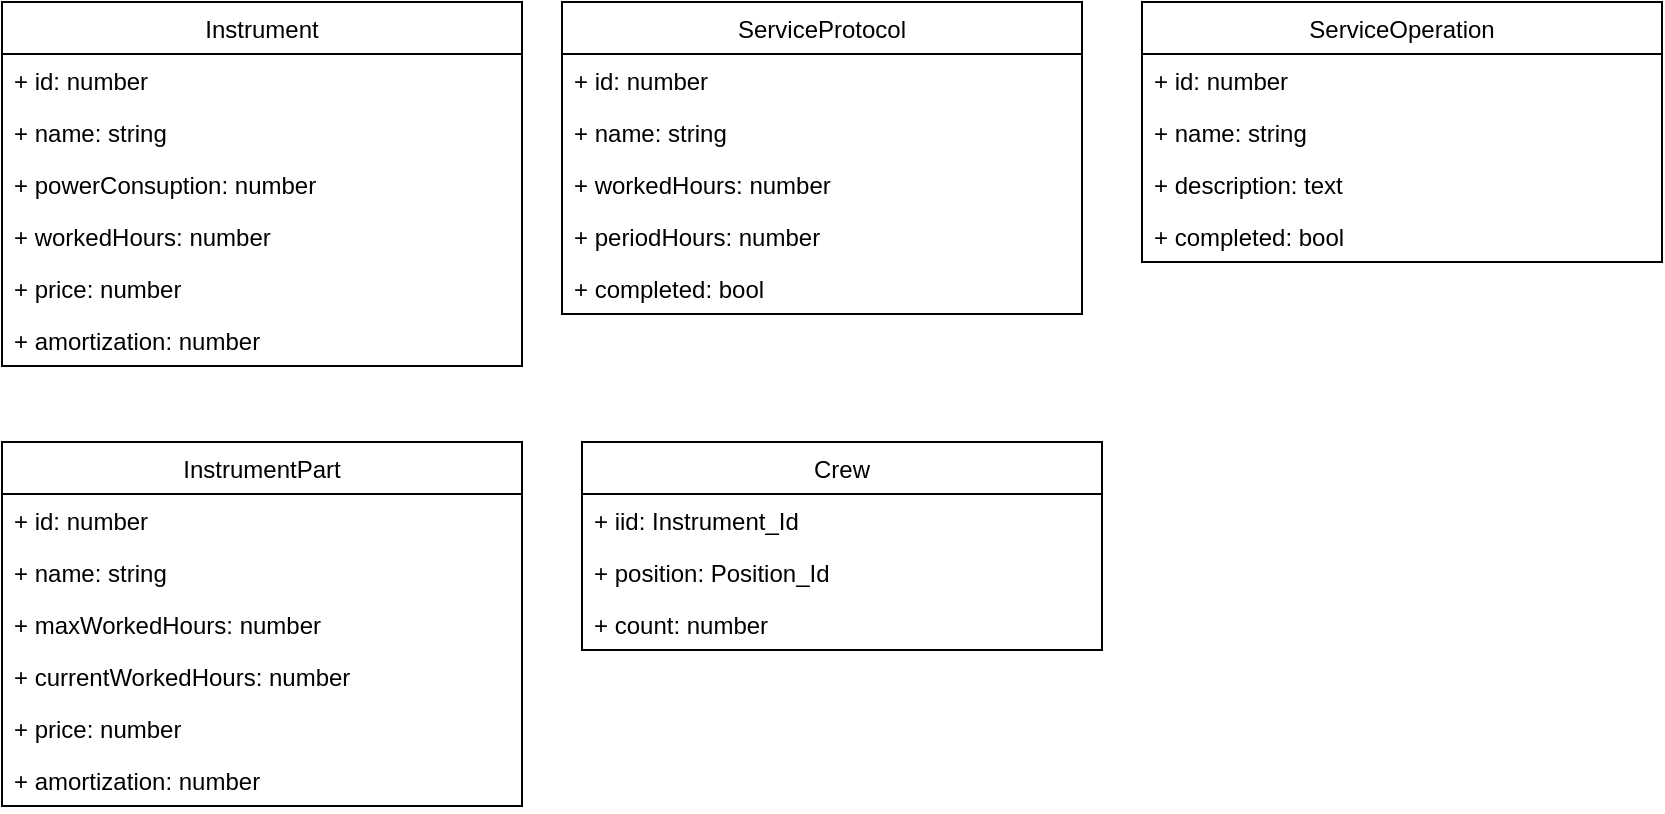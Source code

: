 <mxfile version="12.3.9" type="device" pages="1"><diagram id="hl6SkRGxSXMN09fk2Lmb" name="Page-1"><mxGraphModel dx="1422" dy="713" grid="1" gridSize="10" guides="1" tooltips="1" connect="1" arrows="1" fold="1" page="1" pageScale="1" pageWidth="827" pageHeight="1169" math="0" shadow="0"><root><mxCell id="0"/><mxCell id="1" parent="0"/><mxCell id="scYopCi4ydYiZ-XvlrYl-1" value="Instrument" style="swimlane;fontStyle=0;childLayout=stackLayout;horizontal=1;startSize=26;fillColor=none;horizontalStack=0;resizeParent=1;resizeParentMax=0;resizeLast=0;collapsible=1;marginBottom=0;" vertex="1" parent="1"><mxGeometry x="30" y="40" width="260" height="182" as="geometry"/></mxCell><mxCell id="scYopCi4ydYiZ-XvlrYl-2" value="+ id: number" style="text;strokeColor=none;fillColor=none;align=left;verticalAlign=top;spacingLeft=4;spacingRight=4;overflow=hidden;rotatable=0;points=[[0,0.5],[1,0.5]];portConstraint=eastwest;" vertex="1" parent="scYopCi4ydYiZ-XvlrYl-1"><mxGeometry y="26" width="260" height="26" as="geometry"/></mxCell><mxCell id="scYopCi4ydYiZ-XvlrYl-3" value="+ name: string" style="text;strokeColor=none;fillColor=none;align=left;verticalAlign=top;spacingLeft=4;spacingRight=4;overflow=hidden;rotatable=0;points=[[0,0.5],[1,0.5]];portConstraint=eastwest;" vertex="1" parent="scYopCi4ydYiZ-XvlrYl-1"><mxGeometry y="52" width="260" height="26" as="geometry"/></mxCell><mxCell id="scYopCi4ydYiZ-XvlrYl-4" value="+ powerConsuption: number" style="text;strokeColor=none;fillColor=none;align=left;verticalAlign=top;spacingLeft=4;spacingRight=4;overflow=hidden;rotatable=0;points=[[0,0.5],[1,0.5]];portConstraint=eastwest;" vertex="1" parent="scYopCi4ydYiZ-XvlrYl-1"><mxGeometry y="78" width="260" height="26" as="geometry"/></mxCell><mxCell id="scYopCi4ydYiZ-XvlrYl-5" value="+ workedHours: number" style="text;strokeColor=none;fillColor=none;align=left;verticalAlign=top;spacingLeft=4;spacingRight=4;overflow=hidden;rotatable=0;points=[[0,0.5],[1,0.5]];portConstraint=eastwest;" vertex="1" parent="scYopCi4ydYiZ-XvlrYl-1"><mxGeometry y="104" width="260" height="26" as="geometry"/></mxCell><mxCell id="scYopCi4ydYiZ-XvlrYl-6" value="+ price: number" style="text;strokeColor=none;fillColor=none;align=left;verticalAlign=top;spacingLeft=4;spacingRight=4;overflow=hidden;rotatable=0;points=[[0,0.5],[1,0.5]];portConstraint=eastwest;" vertex="1" parent="scYopCi4ydYiZ-XvlrYl-1"><mxGeometry y="130" width="260" height="26" as="geometry"/></mxCell><mxCell id="scYopCi4ydYiZ-XvlrYl-7" value="+ amortization: number" style="text;strokeColor=none;fillColor=none;align=left;verticalAlign=top;spacingLeft=4;spacingRight=4;overflow=hidden;rotatable=0;points=[[0,0.5],[1,0.5]];portConstraint=eastwest;" vertex="1" parent="scYopCi4ydYiZ-XvlrYl-1"><mxGeometry y="156" width="260" height="26" as="geometry"/></mxCell><mxCell id="scYopCi4ydYiZ-XvlrYl-8" value="ServiceProtocol" style="swimlane;fontStyle=0;childLayout=stackLayout;horizontal=1;startSize=26;fillColor=none;horizontalStack=0;resizeParent=1;resizeParentMax=0;resizeLast=0;collapsible=1;marginBottom=0;" vertex="1" parent="1"><mxGeometry x="310" y="40" width="260" height="156" as="geometry"/></mxCell><mxCell id="scYopCi4ydYiZ-XvlrYl-9" value="+ id: number" style="text;strokeColor=none;fillColor=none;align=left;verticalAlign=top;spacingLeft=4;spacingRight=4;overflow=hidden;rotatable=0;points=[[0,0.5],[1,0.5]];portConstraint=eastwest;" vertex="1" parent="scYopCi4ydYiZ-XvlrYl-8"><mxGeometry y="26" width="260" height="26" as="geometry"/></mxCell><mxCell id="scYopCi4ydYiZ-XvlrYl-10" value="+ name: string" style="text;strokeColor=none;fillColor=none;align=left;verticalAlign=top;spacingLeft=4;spacingRight=4;overflow=hidden;rotatable=0;points=[[0,0.5],[1,0.5]];portConstraint=eastwest;" vertex="1" parent="scYopCi4ydYiZ-XvlrYl-8"><mxGeometry y="52" width="260" height="26" as="geometry"/></mxCell><mxCell id="scYopCi4ydYiZ-XvlrYl-11" value="+ workedHours: number" style="text;strokeColor=none;fillColor=none;align=left;verticalAlign=top;spacingLeft=4;spacingRight=4;overflow=hidden;rotatable=0;points=[[0,0.5],[1,0.5]];portConstraint=eastwest;" vertex="1" parent="scYopCi4ydYiZ-XvlrYl-8"><mxGeometry y="78" width="260" height="26" as="geometry"/></mxCell><mxCell id="scYopCi4ydYiZ-XvlrYl-12" value="+ periodHours: number" style="text;strokeColor=none;fillColor=none;align=left;verticalAlign=top;spacingLeft=4;spacingRight=4;overflow=hidden;rotatable=0;points=[[0,0.5],[1,0.5]];portConstraint=eastwest;" vertex="1" parent="scYopCi4ydYiZ-XvlrYl-8"><mxGeometry y="104" width="260" height="26" as="geometry"/></mxCell><mxCell id="scYopCi4ydYiZ-XvlrYl-13" value="+ completed: bool" style="text;strokeColor=none;fillColor=none;align=left;verticalAlign=top;spacingLeft=4;spacingRight=4;overflow=hidden;rotatable=0;points=[[0,0.5],[1,0.5]];portConstraint=eastwest;" vertex="1" parent="scYopCi4ydYiZ-XvlrYl-8"><mxGeometry y="130" width="260" height="26" as="geometry"/></mxCell><mxCell id="scYopCi4ydYiZ-XvlrYl-15" value="ServiceOperation" style="swimlane;fontStyle=0;childLayout=stackLayout;horizontal=1;startSize=26;fillColor=none;horizontalStack=0;resizeParent=1;resizeParentMax=0;resizeLast=0;collapsible=1;marginBottom=0;" vertex="1" parent="1"><mxGeometry x="600" y="40" width="260" height="130" as="geometry"/></mxCell><mxCell id="scYopCi4ydYiZ-XvlrYl-16" value="+ id: number" style="text;strokeColor=none;fillColor=none;align=left;verticalAlign=top;spacingLeft=4;spacingRight=4;overflow=hidden;rotatable=0;points=[[0,0.5],[1,0.5]];portConstraint=eastwest;" vertex="1" parent="scYopCi4ydYiZ-XvlrYl-15"><mxGeometry y="26" width="260" height="26" as="geometry"/></mxCell><mxCell id="scYopCi4ydYiZ-XvlrYl-17" value="+ name: string" style="text;strokeColor=none;fillColor=none;align=left;verticalAlign=top;spacingLeft=4;spacingRight=4;overflow=hidden;rotatable=0;points=[[0,0.5],[1,0.5]];portConstraint=eastwest;" vertex="1" parent="scYopCi4ydYiZ-XvlrYl-15"><mxGeometry y="52" width="260" height="26" as="geometry"/></mxCell><mxCell id="scYopCi4ydYiZ-XvlrYl-18" value="+ description: text" style="text;strokeColor=none;fillColor=none;align=left;verticalAlign=top;spacingLeft=4;spacingRight=4;overflow=hidden;rotatable=0;points=[[0,0.5],[1,0.5]];portConstraint=eastwest;" vertex="1" parent="scYopCi4ydYiZ-XvlrYl-15"><mxGeometry y="78" width="260" height="26" as="geometry"/></mxCell><mxCell id="scYopCi4ydYiZ-XvlrYl-20" value="+ completed: bool" style="text;strokeColor=none;fillColor=none;align=left;verticalAlign=top;spacingLeft=4;spacingRight=4;overflow=hidden;rotatable=0;points=[[0,0.5],[1,0.5]];portConstraint=eastwest;" vertex="1" parent="scYopCi4ydYiZ-XvlrYl-15"><mxGeometry y="104" width="260" height="26" as="geometry"/></mxCell><mxCell id="scYopCi4ydYiZ-XvlrYl-21" value="InstrumentPart" style="swimlane;fontStyle=0;childLayout=stackLayout;horizontal=1;startSize=26;fillColor=none;horizontalStack=0;resizeParent=1;resizeParentMax=0;resizeLast=0;collapsible=1;marginBottom=0;" vertex="1" parent="1"><mxGeometry x="30" y="260" width="260" height="182" as="geometry"/></mxCell><mxCell id="scYopCi4ydYiZ-XvlrYl-22" value="+ id: number" style="text;strokeColor=none;fillColor=none;align=left;verticalAlign=top;spacingLeft=4;spacingRight=4;overflow=hidden;rotatable=0;points=[[0,0.5],[1,0.5]];portConstraint=eastwest;" vertex="1" parent="scYopCi4ydYiZ-XvlrYl-21"><mxGeometry y="26" width="260" height="26" as="geometry"/></mxCell><mxCell id="scYopCi4ydYiZ-XvlrYl-23" value="+ name: string" style="text;strokeColor=none;fillColor=none;align=left;verticalAlign=top;spacingLeft=4;spacingRight=4;overflow=hidden;rotatable=0;points=[[0,0.5],[1,0.5]];portConstraint=eastwest;" vertex="1" parent="scYopCi4ydYiZ-XvlrYl-21"><mxGeometry y="52" width="260" height="26" as="geometry"/></mxCell><mxCell id="scYopCi4ydYiZ-XvlrYl-24" value="+ maxWorkedHours: number" style="text;strokeColor=none;fillColor=none;align=left;verticalAlign=top;spacingLeft=4;spacingRight=4;overflow=hidden;rotatable=0;points=[[0,0.5],[1,0.5]];portConstraint=eastwest;" vertex="1" parent="scYopCi4ydYiZ-XvlrYl-21"><mxGeometry y="78" width="260" height="26" as="geometry"/></mxCell><mxCell id="scYopCi4ydYiZ-XvlrYl-25" value="+ currentWorkedHours: number" style="text;strokeColor=none;fillColor=none;align=left;verticalAlign=top;spacingLeft=4;spacingRight=4;overflow=hidden;rotatable=0;points=[[0,0.5],[1,0.5]];portConstraint=eastwest;" vertex="1" parent="scYopCi4ydYiZ-XvlrYl-21"><mxGeometry y="104" width="260" height="26" as="geometry"/></mxCell><mxCell id="scYopCi4ydYiZ-XvlrYl-26" value="+ price: number" style="text;strokeColor=none;fillColor=none;align=left;verticalAlign=top;spacingLeft=4;spacingRight=4;overflow=hidden;rotatable=0;points=[[0,0.5],[1,0.5]];portConstraint=eastwest;" vertex="1" parent="scYopCi4ydYiZ-XvlrYl-21"><mxGeometry y="130" width="260" height="26" as="geometry"/></mxCell><mxCell id="scYopCi4ydYiZ-XvlrYl-27" value="+ amortization: number" style="text;strokeColor=none;fillColor=none;align=left;verticalAlign=top;spacingLeft=4;spacingRight=4;overflow=hidden;rotatable=0;points=[[0,0.5],[1,0.5]];portConstraint=eastwest;" vertex="1" parent="scYopCi4ydYiZ-XvlrYl-21"><mxGeometry y="156" width="260" height="26" as="geometry"/></mxCell><mxCell id="scYopCi4ydYiZ-XvlrYl-28" value="Crew" style="swimlane;fontStyle=0;childLayout=stackLayout;horizontal=1;startSize=26;fillColor=none;horizontalStack=0;resizeParent=1;resizeParentMax=0;resizeLast=0;collapsible=1;marginBottom=0;" vertex="1" parent="1"><mxGeometry x="320" y="260" width="260" height="104" as="geometry"/></mxCell><mxCell id="scYopCi4ydYiZ-XvlrYl-29" value="+ iid: Instrument_Id" style="text;strokeColor=none;fillColor=none;align=left;verticalAlign=top;spacingLeft=4;spacingRight=4;overflow=hidden;rotatable=0;points=[[0,0.5],[1,0.5]];portConstraint=eastwest;" vertex="1" parent="scYopCi4ydYiZ-XvlrYl-28"><mxGeometry y="26" width="260" height="26" as="geometry"/></mxCell><mxCell id="scYopCi4ydYiZ-XvlrYl-30" value="+ position: Position_Id" style="text;strokeColor=none;fillColor=none;align=left;verticalAlign=top;spacingLeft=4;spacingRight=4;overflow=hidden;rotatable=0;points=[[0,0.5],[1,0.5]];portConstraint=eastwest;" vertex="1" parent="scYopCi4ydYiZ-XvlrYl-28"><mxGeometry y="52" width="260" height="26" as="geometry"/></mxCell><mxCell id="scYopCi4ydYiZ-XvlrYl-31" value="+ count: number" style="text;strokeColor=none;fillColor=none;align=left;verticalAlign=top;spacingLeft=4;spacingRight=4;overflow=hidden;rotatable=0;points=[[0,0.5],[1,0.5]];portConstraint=eastwest;" vertex="1" parent="scYopCi4ydYiZ-XvlrYl-28"><mxGeometry y="78" width="260" height="26" as="geometry"/></mxCell></root></mxGraphModel></diagram></mxfile>